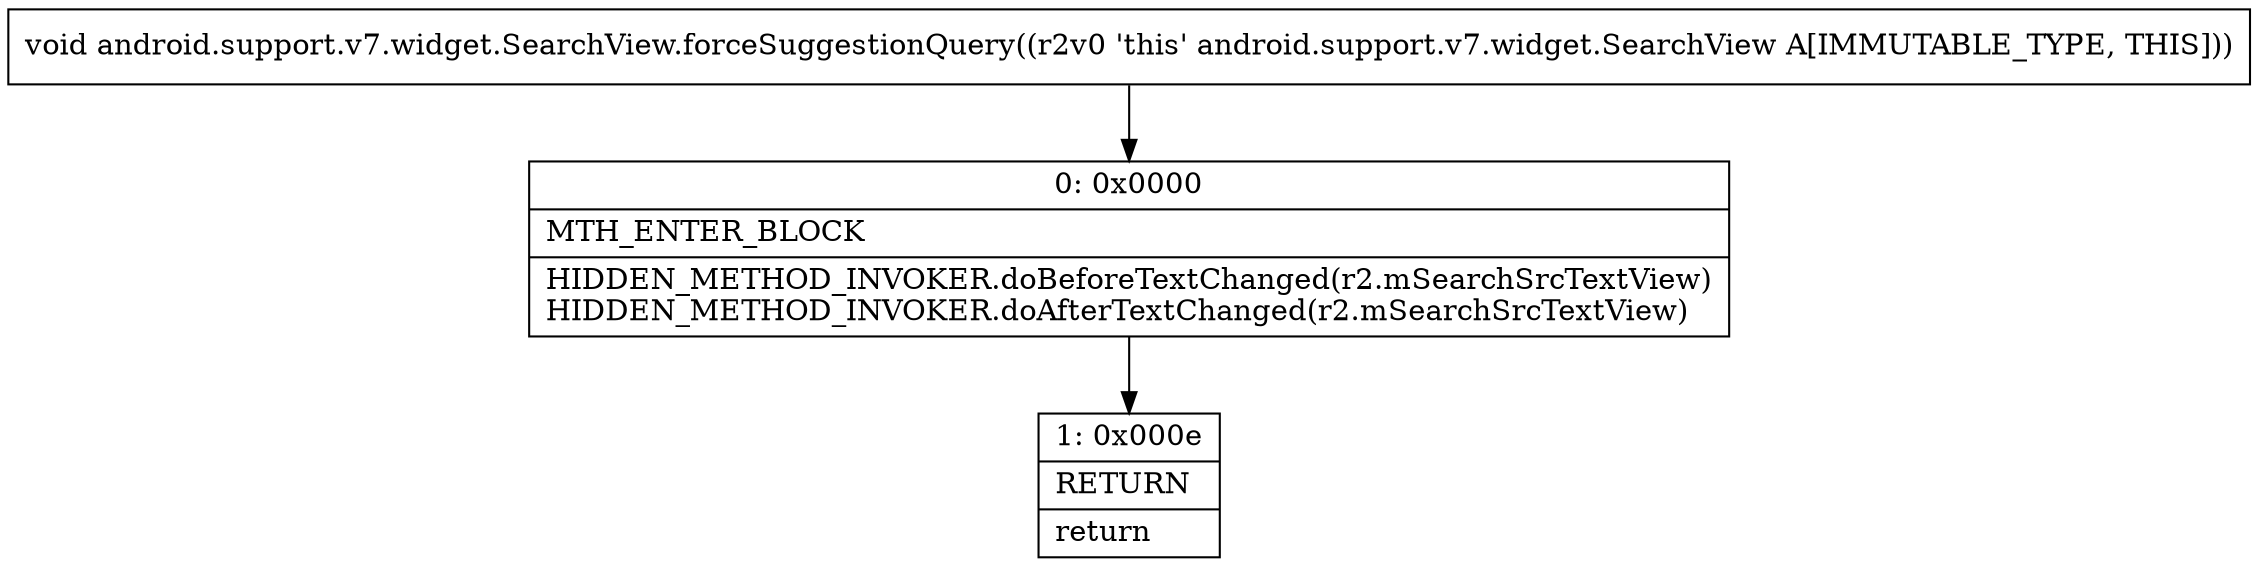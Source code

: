 digraph "CFG forandroid.support.v7.widget.SearchView.forceSuggestionQuery()V" {
Node_0 [shape=record,label="{0\:\ 0x0000|MTH_ENTER_BLOCK\l|HIDDEN_METHOD_INVOKER.doBeforeTextChanged(r2.mSearchSrcTextView)\lHIDDEN_METHOD_INVOKER.doAfterTextChanged(r2.mSearchSrcTextView)\l}"];
Node_1 [shape=record,label="{1\:\ 0x000e|RETURN\l|return\l}"];
MethodNode[shape=record,label="{void android.support.v7.widget.SearchView.forceSuggestionQuery((r2v0 'this' android.support.v7.widget.SearchView A[IMMUTABLE_TYPE, THIS])) }"];
MethodNode -> Node_0;
Node_0 -> Node_1;
}

